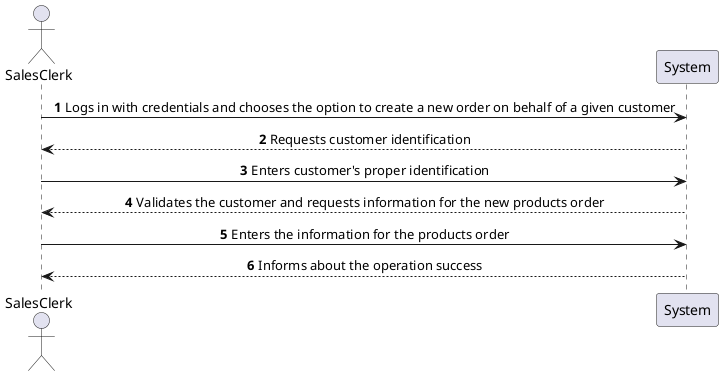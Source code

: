 @startuml

autonumber
skinparam defaultTextAlignment center

actor SalesClerk as SC

SC -> System : Logs in with credentials and chooses the option to create a new order on behalf of a given customer
System --> SC : Requests customer identification

SC -> System : Enters customer's proper identification
System --> SC : Validates the customer and requests information for the new products order

SC -> System : Enters the information for the products order
System --> SC : Informs about the operation success



@enduml